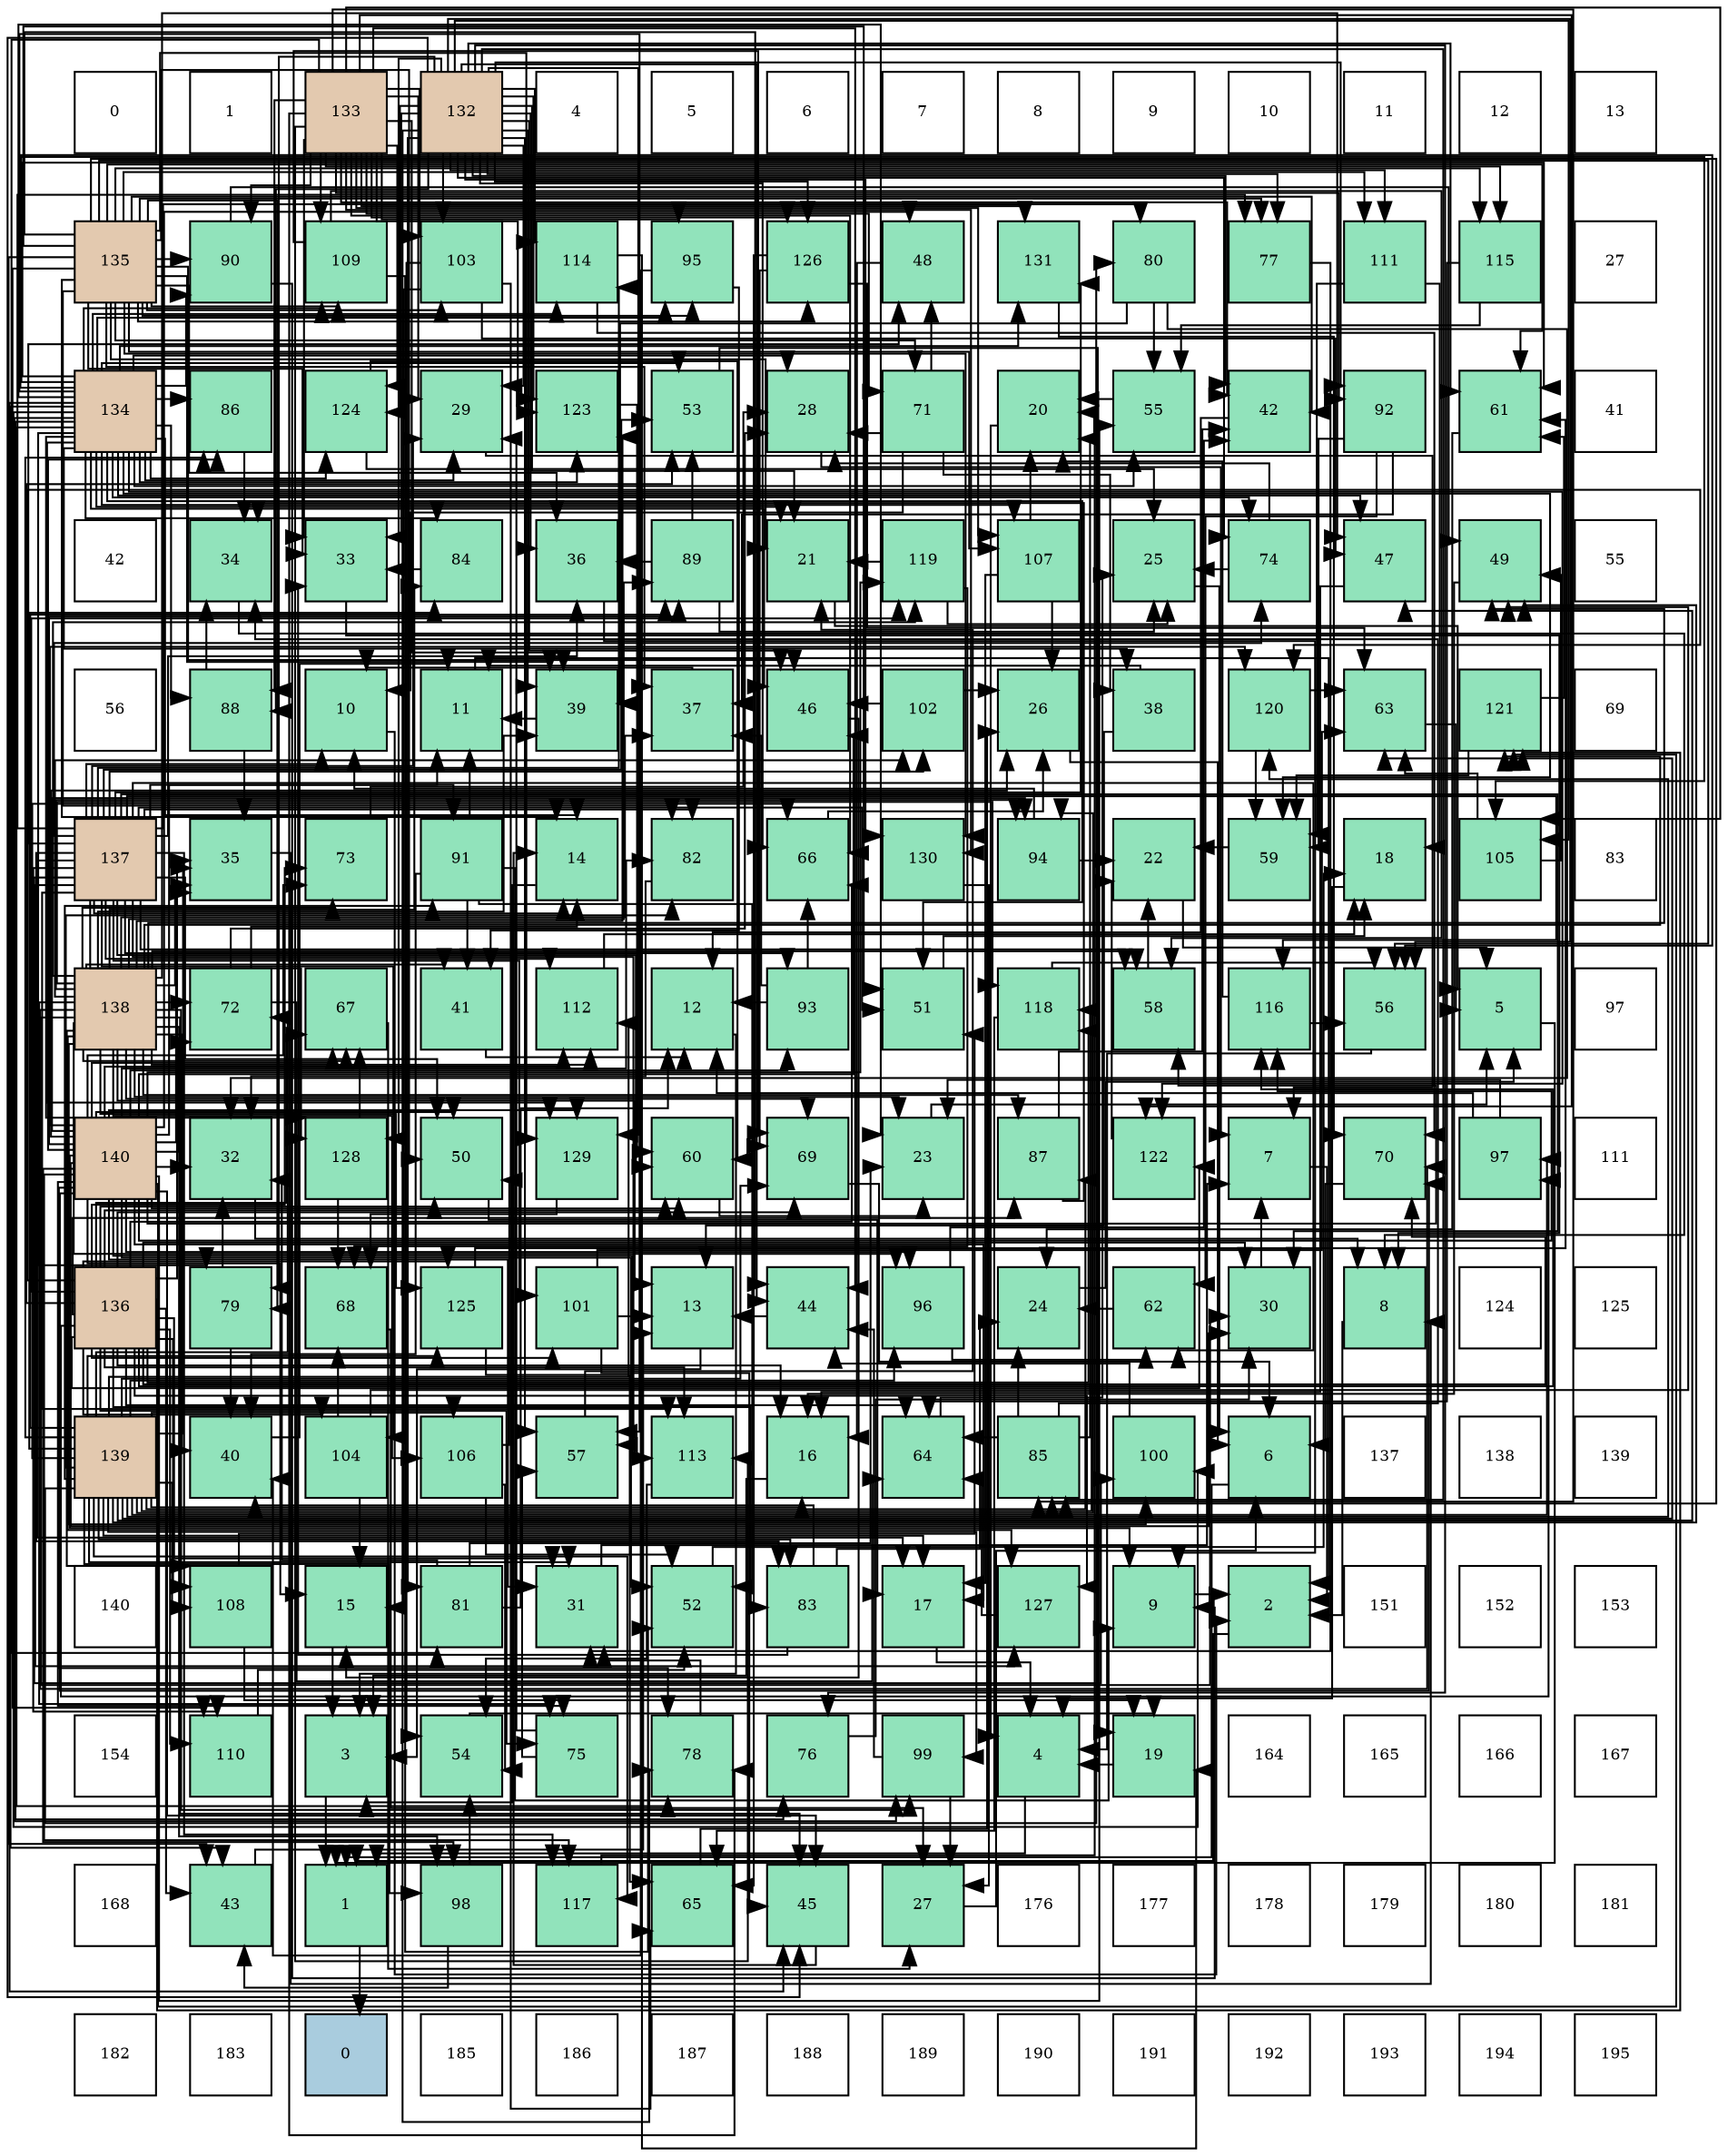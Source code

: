 digraph layout{
 rankdir=TB;
 splines=ortho;
 node [style=filled shape=square fixedsize=true width=0.6];
0[label="0", fontsize=8, fillcolor="#ffffff"];
1[label="1", fontsize=8, fillcolor="#ffffff"];
2[label="133", fontsize=8, fillcolor="#e3c9af"];
3[label="132", fontsize=8, fillcolor="#e3c9af"];
4[label="4", fontsize=8, fillcolor="#ffffff"];
5[label="5", fontsize=8, fillcolor="#ffffff"];
6[label="6", fontsize=8, fillcolor="#ffffff"];
7[label="7", fontsize=8, fillcolor="#ffffff"];
8[label="8", fontsize=8, fillcolor="#ffffff"];
9[label="9", fontsize=8, fillcolor="#ffffff"];
10[label="10", fontsize=8, fillcolor="#ffffff"];
11[label="11", fontsize=8, fillcolor="#ffffff"];
12[label="12", fontsize=8, fillcolor="#ffffff"];
13[label="13", fontsize=8, fillcolor="#ffffff"];
14[label="135", fontsize=8, fillcolor="#e3c9af"];
15[label="90", fontsize=8, fillcolor="#91e3bb"];
16[label="109", fontsize=8, fillcolor="#91e3bb"];
17[label="103", fontsize=8, fillcolor="#91e3bb"];
18[label="114", fontsize=8, fillcolor="#91e3bb"];
19[label="95", fontsize=8, fillcolor="#91e3bb"];
20[label="126", fontsize=8, fillcolor="#91e3bb"];
21[label="48", fontsize=8, fillcolor="#91e3bb"];
22[label="131", fontsize=8, fillcolor="#91e3bb"];
23[label="80", fontsize=8, fillcolor="#91e3bb"];
24[label="77", fontsize=8, fillcolor="#91e3bb"];
25[label="111", fontsize=8, fillcolor="#91e3bb"];
26[label="115", fontsize=8, fillcolor="#91e3bb"];
27[label="27", fontsize=8, fillcolor="#ffffff"];
28[label="134", fontsize=8, fillcolor="#e3c9af"];
29[label="86", fontsize=8, fillcolor="#91e3bb"];
30[label="124", fontsize=8, fillcolor="#91e3bb"];
31[label="29", fontsize=8, fillcolor="#91e3bb"];
32[label="123", fontsize=8, fillcolor="#91e3bb"];
33[label="53", fontsize=8, fillcolor="#91e3bb"];
34[label="28", fontsize=8, fillcolor="#91e3bb"];
35[label="71", fontsize=8, fillcolor="#91e3bb"];
36[label="20", fontsize=8, fillcolor="#91e3bb"];
37[label="55", fontsize=8, fillcolor="#91e3bb"];
38[label="42", fontsize=8, fillcolor="#91e3bb"];
39[label="92", fontsize=8, fillcolor="#91e3bb"];
40[label="61", fontsize=8, fillcolor="#91e3bb"];
41[label="41", fontsize=8, fillcolor="#ffffff"];
42[label="42", fontsize=8, fillcolor="#ffffff"];
43[label="34", fontsize=8, fillcolor="#91e3bb"];
44[label="33", fontsize=8, fillcolor="#91e3bb"];
45[label="84", fontsize=8, fillcolor="#91e3bb"];
46[label="36", fontsize=8, fillcolor="#91e3bb"];
47[label="89", fontsize=8, fillcolor="#91e3bb"];
48[label="21", fontsize=8, fillcolor="#91e3bb"];
49[label="119", fontsize=8, fillcolor="#91e3bb"];
50[label="107", fontsize=8, fillcolor="#91e3bb"];
51[label="25", fontsize=8, fillcolor="#91e3bb"];
52[label="74", fontsize=8, fillcolor="#91e3bb"];
53[label="47", fontsize=8, fillcolor="#91e3bb"];
54[label="49", fontsize=8, fillcolor="#91e3bb"];
55[label="55", fontsize=8, fillcolor="#ffffff"];
56[label="56", fontsize=8, fillcolor="#ffffff"];
57[label="88", fontsize=8, fillcolor="#91e3bb"];
58[label="10", fontsize=8, fillcolor="#91e3bb"];
59[label="11", fontsize=8, fillcolor="#91e3bb"];
60[label="39", fontsize=8, fillcolor="#91e3bb"];
61[label="37", fontsize=8, fillcolor="#91e3bb"];
62[label="46", fontsize=8, fillcolor="#91e3bb"];
63[label="102", fontsize=8, fillcolor="#91e3bb"];
64[label="26", fontsize=8, fillcolor="#91e3bb"];
65[label="38", fontsize=8, fillcolor="#91e3bb"];
66[label="120", fontsize=8, fillcolor="#91e3bb"];
67[label="63", fontsize=8, fillcolor="#91e3bb"];
68[label="121", fontsize=8, fillcolor="#91e3bb"];
69[label="69", fontsize=8, fillcolor="#ffffff"];
70[label="137", fontsize=8, fillcolor="#e3c9af"];
71[label="35", fontsize=8, fillcolor="#91e3bb"];
72[label="73", fontsize=8, fillcolor="#91e3bb"];
73[label="91", fontsize=8, fillcolor="#91e3bb"];
74[label="14", fontsize=8, fillcolor="#91e3bb"];
75[label="82", fontsize=8, fillcolor="#91e3bb"];
76[label="66", fontsize=8, fillcolor="#91e3bb"];
77[label="130", fontsize=8, fillcolor="#91e3bb"];
78[label="94", fontsize=8, fillcolor="#91e3bb"];
79[label="22", fontsize=8, fillcolor="#91e3bb"];
80[label="59", fontsize=8, fillcolor="#91e3bb"];
81[label="18", fontsize=8, fillcolor="#91e3bb"];
82[label="105", fontsize=8, fillcolor="#91e3bb"];
83[label="83", fontsize=8, fillcolor="#ffffff"];
84[label="138", fontsize=8, fillcolor="#e3c9af"];
85[label="72", fontsize=8, fillcolor="#91e3bb"];
86[label="67", fontsize=8, fillcolor="#91e3bb"];
87[label="41", fontsize=8, fillcolor="#91e3bb"];
88[label="112", fontsize=8, fillcolor="#91e3bb"];
89[label="12", fontsize=8, fillcolor="#91e3bb"];
90[label="93", fontsize=8, fillcolor="#91e3bb"];
91[label="51", fontsize=8, fillcolor="#91e3bb"];
92[label="118", fontsize=8, fillcolor="#91e3bb"];
93[label="58", fontsize=8, fillcolor="#91e3bb"];
94[label="116", fontsize=8, fillcolor="#91e3bb"];
95[label="56", fontsize=8, fillcolor="#91e3bb"];
96[label="5", fontsize=8, fillcolor="#91e3bb"];
97[label="97", fontsize=8, fillcolor="#ffffff"];
98[label="140", fontsize=8, fillcolor="#e3c9af"];
99[label="32", fontsize=8, fillcolor="#91e3bb"];
100[label="128", fontsize=8, fillcolor="#91e3bb"];
101[label="50", fontsize=8, fillcolor="#91e3bb"];
102[label="129", fontsize=8, fillcolor="#91e3bb"];
103[label="60", fontsize=8, fillcolor="#91e3bb"];
104[label="69", fontsize=8, fillcolor="#91e3bb"];
105[label="23", fontsize=8, fillcolor="#91e3bb"];
106[label="87", fontsize=8, fillcolor="#91e3bb"];
107[label="122", fontsize=8, fillcolor="#91e3bb"];
108[label="7", fontsize=8, fillcolor="#91e3bb"];
109[label="70", fontsize=8, fillcolor="#91e3bb"];
110[label="97", fontsize=8, fillcolor="#91e3bb"];
111[label="111", fontsize=8, fillcolor="#ffffff"];
112[label="136", fontsize=8, fillcolor="#e3c9af"];
113[label="79", fontsize=8, fillcolor="#91e3bb"];
114[label="68", fontsize=8, fillcolor="#91e3bb"];
115[label="125", fontsize=8, fillcolor="#91e3bb"];
116[label="101", fontsize=8, fillcolor="#91e3bb"];
117[label="13", fontsize=8, fillcolor="#91e3bb"];
118[label="44", fontsize=8, fillcolor="#91e3bb"];
119[label="96", fontsize=8, fillcolor="#91e3bb"];
120[label="24", fontsize=8, fillcolor="#91e3bb"];
121[label="62", fontsize=8, fillcolor="#91e3bb"];
122[label="30", fontsize=8, fillcolor="#91e3bb"];
123[label="8", fontsize=8, fillcolor="#91e3bb"];
124[label="124", fontsize=8, fillcolor="#ffffff"];
125[label="125", fontsize=8, fillcolor="#ffffff"];
126[label="139", fontsize=8, fillcolor="#e3c9af"];
127[label="40", fontsize=8, fillcolor="#91e3bb"];
128[label="104", fontsize=8, fillcolor="#91e3bb"];
129[label="106", fontsize=8, fillcolor="#91e3bb"];
130[label="57", fontsize=8, fillcolor="#91e3bb"];
131[label="113", fontsize=8, fillcolor="#91e3bb"];
132[label="16", fontsize=8, fillcolor="#91e3bb"];
133[label="64", fontsize=8, fillcolor="#91e3bb"];
134[label="85", fontsize=8, fillcolor="#91e3bb"];
135[label="100", fontsize=8, fillcolor="#91e3bb"];
136[label="6", fontsize=8, fillcolor="#91e3bb"];
137[label="137", fontsize=8, fillcolor="#ffffff"];
138[label="138", fontsize=8, fillcolor="#ffffff"];
139[label="139", fontsize=8, fillcolor="#ffffff"];
140[label="140", fontsize=8, fillcolor="#ffffff"];
141[label="108", fontsize=8, fillcolor="#91e3bb"];
142[label="15", fontsize=8, fillcolor="#91e3bb"];
143[label="81", fontsize=8, fillcolor="#91e3bb"];
144[label="31", fontsize=8, fillcolor="#91e3bb"];
145[label="52", fontsize=8, fillcolor="#91e3bb"];
146[label="83", fontsize=8, fillcolor="#91e3bb"];
147[label="17", fontsize=8, fillcolor="#91e3bb"];
148[label="127", fontsize=8, fillcolor="#91e3bb"];
149[label="9", fontsize=8, fillcolor="#91e3bb"];
150[label="2", fontsize=8, fillcolor="#91e3bb"];
151[label="151", fontsize=8, fillcolor="#ffffff"];
152[label="152", fontsize=8, fillcolor="#ffffff"];
153[label="153", fontsize=8, fillcolor="#ffffff"];
154[label="154", fontsize=8, fillcolor="#ffffff"];
155[label="110", fontsize=8, fillcolor="#91e3bb"];
156[label="3", fontsize=8, fillcolor="#91e3bb"];
157[label="54", fontsize=8, fillcolor="#91e3bb"];
158[label="75", fontsize=8, fillcolor="#91e3bb"];
159[label="78", fontsize=8, fillcolor="#91e3bb"];
160[label="76", fontsize=8, fillcolor="#91e3bb"];
161[label="99", fontsize=8, fillcolor="#91e3bb"];
162[label="4", fontsize=8, fillcolor="#91e3bb"];
163[label="19", fontsize=8, fillcolor="#91e3bb"];
164[label="164", fontsize=8, fillcolor="#ffffff"];
165[label="165", fontsize=8, fillcolor="#ffffff"];
166[label="166", fontsize=8, fillcolor="#ffffff"];
167[label="167", fontsize=8, fillcolor="#ffffff"];
168[label="168", fontsize=8, fillcolor="#ffffff"];
169[label="43", fontsize=8, fillcolor="#91e3bb"];
170[label="1", fontsize=8, fillcolor="#91e3bb"];
171[label="98", fontsize=8, fillcolor="#91e3bb"];
172[label="117", fontsize=8, fillcolor="#91e3bb"];
173[label="65", fontsize=8, fillcolor="#91e3bb"];
174[label="45", fontsize=8, fillcolor="#91e3bb"];
175[label="27", fontsize=8, fillcolor="#91e3bb"];
176[label="176", fontsize=8, fillcolor="#ffffff"];
177[label="177", fontsize=8, fillcolor="#ffffff"];
178[label="178", fontsize=8, fillcolor="#ffffff"];
179[label="179", fontsize=8, fillcolor="#ffffff"];
180[label="180", fontsize=8, fillcolor="#ffffff"];
181[label="181", fontsize=8, fillcolor="#ffffff"];
182[label="182", fontsize=8, fillcolor="#ffffff"];
183[label="183", fontsize=8, fillcolor="#ffffff"];
184[label="0", fontsize=8, fillcolor="#a9ccde"];
185[label="185", fontsize=8, fillcolor="#ffffff"];
186[label="186", fontsize=8, fillcolor="#ffffff"];
187[label="187", fontsize=8, fillcolor="#ffffff"];
188[label="188", fontsize=8, fillcolor="#ffffff"];
189[label="189", fontsize=8, fillcolor="#ffffff"];
190[label="190", fontsize=8, fillcolor="#ffffff"];
191[label="191", fontsize=8, fillcolor="#ffffff"];
192[label="192", fontsize=8, fillcolor="#ffffff"];
193[label="193", fontsize=8, fillcolor="#ffffff"];
194[label="194", fontsize=8, fillcolor="#ffffff"];
195[label="195", fontsize=8, fillcolor="#ffffff"];
edge [constraint=false, style=vis];170 -> 184;
150 -> 170;
156 -> 170;
162 -> 170;
96 -> 170;
136 -> 170;
108 -> 150;
123 -> 150;
149 -> 150;
58 -> 150;
59 -> 150;
89 -> 156;
117 -> 156;
74 -> 156;
142 -> 156;
132 -> 156;
147 -> 162;
81 -> 162;
163 -> 162;
36 -> 162;
48 -> 96;
79 -> 96;
105 -> 96;
120 -> 96;
51 -> 136;
64 -> 136;
175 -> 136;
34 -> 108;
31 -> 108;
122 -> 108;
144 -> 108;
99 -> 123;
44 -> 123;
43 -> 123;
71 -> 123;
46 -> 149;
61 -> 58;
65 -> 59;
65 -> 117;
60 -> 59;
127 -> 59;
87 -> 89;
38 -> 89;
169 -> 117;
118 -> 117;
174 -> 74;
62 -> 142;
53 -> 132;
21 -> 132;
54 -> 132;
101 -> 147;
91 -> 81;
145 -> 81;
33 -> 163;
157 -> 163;
37 -> 36;
95 -> 162;
130 -> 48;
93 -> 79;
80 -> 79;
103 -> 105;
40 -> 120;
121 -> 120;
67 -> 96;
133 -> 51;
173 -> 64;
76 -> 64;
86 -> 175;
114 -> 175;
104 -> 136;
109 -> 136;
35 -> 58;
35 -> 34;
35 -> 65;
35 -> 21;
85 -> 74;
85 -> 34;
85 -> 133;
72 -> 34;
52 -> 51;
52 -> 34;
158 -> 31;
158 -> 130;
160 -> 122;
24 -> 144;
159 -> 144;
113 -> 99;
113 -> 127;
23 -> 99;
23 -> 60;
23 -> 37;
143 -> 89;
143 -> 105;
143 -> 99;
75 -> 99;
146 -> 120;
146 -> 44;
146 -> 127;
45 -> 44;
134 -> 36;
134 -> 120;
134 -> 43;
134 -> 133;
29 -> 43;
106 -> 43;
106 -> 38;
57 -> 43;
57 -> 71;
47 -> 51;
47 -> 46;
47 -> 33;
15 -> 149;
15 -> 54;
73 -> 149;
73 -> 59;
73 -> 127;
73 -> 87;
73 -> 145;
39 -> 61;
39 -> 80;
39 -> 121;
90 -> 89;
90 -> 61;
90 -> 76;
78 -> 58;
78 -> 79;
19 -> 127;
19 -> 87;
119 -> 38;
119 -> 121;
110 -> 89;
110 -> 105;
171 -> 169;
171 -> 157;
161 -> 175;
161 -> 118;
135 -> 118;
116 -> 117;
116 -> 174;
116 -> 67;
63 -> 64;
63 -> 62;
17 -> 142;
17 -> 53;
17 -> 157;
17 -> 173;
128 -> 142;
128 -> 54;
128 -> 114;
82 -> 54;
82 -> 67;
129 -> 101;
129 -> 145;
129 -> 157;
50 -> 147;
50 -> 36;
50 -> 64;
141 -> 163;
141 -> 91;
16 -> 145;
16 -> 93;
16 -> 104;
155 -> 145;
25 -> 81;
25 -> 80;
88 -> 81;
131 -> 157;
18 -> 163;
18 -> 109;
26 -> 37;
26 -> 133;
94 -> 36;
94 -> 95;
172 -> 36;
92 -> 95;
92 -> 173;
49 -> 48;
49 -> 51;
49 -> 114;
66 -> 80;
66 -> 67;
68 -> 80;
68 -> 40;
107 -> 79;
32 -> 103;
30 -> 51;
30 -> 103;
115 -> 40;
115 -> 173;
20 -> 67;
20 -> 173;
20 -> 104;
148 -> 133;
100 -> 86;
100 -> 114;
102 -> 114;
77 -> 175;
22 -> 109;
3 -> 48;
3 -> 31;
3 -> 44;
3 -> 46;
3 -> 60;
3 -> 38;
3 -> 118;
3 -> 174;
3 -> 62;
3 -> 95;
3 -> 130;
3 -> 40;
3 -> 76;
3 -> 52;
3 -> 160;
3 -> 24;
3 -> 159;
3 -> 113;
3 -> 143;
3 -> 134;
3 -> 57;
3 -> 39;
3 -> 17;
3 -> 82;
3 -> 25;
3 -> 18;
3 -> 32;
3 -> 30;
3 -> 20;
3 -> 100;
3 -> 102;
3 -> 77;
2 -> 31;
2 -> 44;
2 -> 60;
2 -> 38;
2 -> 118;
2 -> 76;
2 -> 35;
2 -> 159;
2 -> 143;
2 -> 134;
2 -> 57;
2 -> 15;
2 -> 39;
2 -> 19;
2 -> 17;
2 -> 82;
2 -> 50;
2 -> 16;
2 -> 131;
2 -> 26;
2 -> 107;
2 -> 32;
2 -> 30;
2 -> 20;
2 -> 77;
2 -> 22;
28 -> 74;
28 -> 48;
28 -> 105;
28 -> 34;
28 -> 31;
28 -> 65;
28 -> 169;
28 -> 174;
28 -> 62;
28 -> 53;
28 -> 91;
28 -> 33;
28 -> 37;
28 -> 95;
28 -> 130;
28 -> 80;
28 -> 40;
28 -> 52;
28 -> 160;
28 -> 159;
28 -> 113;
28 -> 45;
28 -> 29;
28 -> 57;
28 -> 15;
28 -> 19;
28 -> 161;
28 -> 135;
28 -> 82;
28 -> 50;
28 -> 16;
28 -> 18;
28 -> 107;
28 -> 32;
28 -> 30;
28 -> 100;
28 -> 102;
28 -> 22;
14 -> 74;
14 -> 48;
14 -> 44;
14 -> 46;
14 -> 61;
14 -> 60;
14 -> 38;
14 -> 169;
14 -> 118;
14 -> 62;
14 -> 101;
14 -> 91;
14 -> 95;
14 -> 40;
14 -> 35;
14 -> 24;
14 -> 113;
14 -> 75;
14 -> 134;
14 -> 15;
14 -> 19;
14 -> 17;
14 -> 50;
14 -> 16;
14 -> 155;
14 -> 25;
14 -> 26;
14 -> 20;
14 -> 102;
14 -> 77;
112 -> 132;
112 -> 122;
112 -> 144;
112 -> 71;
112 -> 169;
112 -> 101;
112 -> 33;
112 -> 103;
112 -> 133;
112 -> 76;
112 -> 86;
112 -> 104;
112 -> 109;
112 -> 72;
112 -> 158;
112 -> 146;
112 -> 106;
112 -> 110;
112 -> 116;
112 -> 128;
112 -> 141;
112 -> 155;
112 -> 131;
112 -> 94;
112 -> 92;
112 -> 49;
112 -> 66;
112 -> 68;
112 -> 107;
112 -> 115;
112 -> 148;
70 -> 58;
70 -> 74;
70 -> 147;
70 -> 31;
70 -> 122;
70 -> 46;
70 -> 21;
70 -> 101;
70 -> 91;
70 -> 33;
70 -> 130;
70 -> 93;
70 -> 103;
70 -> 121;
70 -> 52;
70 -> 24;
70 -> 23;
70 -> 75;
70 -> 146;
70 -> 73;
70 -> 90;
70 -> 135;
70 -> 116;
70 -> 63;
70 -> 128;
70 -> 155;
70 -> 88;
70 -> 131;
70 -> 18;
70 -> 94;
70 -> 172;
70 -> 148;
70 -> 100;
70 -> 22;
84 -> 117;
84 -> 105;
84 -> 122;
84 -> 71;
84 -> 61;
84 -> 60;
84 -> 127;
84 -> 87;
84 -> 174;
84 -> 53;
84 -> 54;
84 -> 93;
84 -> 86;
84 -> 104;
84 -> 109;
84 -> 85;
84 -> 72;
84 -> 158;
84 -> 45;
84 -> 106;
84 -> 47;
84 -> 78;
84 -> 119;
84 -> 171;
84 -> 161;
84 -> 135;
84 -> 63;
84 -> 129;
84 -> 141;
84 -> 88;
84 -> 92;
84 -> 49;
84 -> 68;
84 -> 32;
84 -> 115;
84 -> 148;
126 -> 132;
126 -> 147;
126 -> 144;
126 -> 71;
126 -> 53;
126 -> 54;
126 -> 67;
126 -> 76;
126 -> 104;
126 -> 85;
126 -> 23;
126 -> 75;
126 -> 146;
126 -> 45;
126 -> 29;
126 -> 106;
126 -> 47;
126 -> 73;
126 -> 78;
126 -> 119;
126 -> 110;
126 -> 171;
126 -> 161;
126 -> 129;
126 -> 141;
126 -> 88;
126 -> 172;
126 -> 92;
126 -> 66;
126 -> 115;
98 -> 149;
98 -> 59;
98 -> 142;
98 -> 147;
98 -> 64;
98 -> 122;
98 -> 144;
98 -> 99;
98 -> 71;
98 -> 174;
98 -> 62;
98 -> 21;
98 -> 101;
98 -> 145;
98 -> 37;
98 -> 93;
98 -> 103;
98 -> 86;
98 -> 109;
98 -> 85;
98 -> 72;
98 -> 158;
98 -> 159;
98 -> 75;
98 -> 29;
98 -> 47;
98 -> 90;
98 -> 78;
98 -> 119;
98 -> 171;
98 -> 88;
98 -> 131;
98 -> 94;
98 -> 172;
98 -> 49;
98 -> 66;
98 -> 68;
98 -> 102;
edge [constraint=true, style=invis];
0 -> 14 -> 28 -> 42 -> 56 -> 70 -> 84 -> 98 -> 112 -> 126 -> 140 -> 154 -> 168 -> 182;
1 -> 15 -> 29 -> 43 -> 57 -> 71 -> 85 -> 99 -> 113 -> 127 -> 141 -> 155 -> 169 -> 183;
2 -> 16 -> 30 -> 44 -> 58 -> 72 -> 86 -> 100 -> 114 -> 128 -> 142 -> 156 -> 170 -> 184;
3 -> 17 -> 31 -> 45 -> 59 -> 73 -> 87 -> 101 -> 115 -> 129 -> 143 -> 157 -> 171 -> 185;
4 -> 18 -> 32 -> 46 -> 60 -> 74 -> 88 -> 102 -> 116 -> 130 -> 144 -> 158 -> 172 -> 186;
5 -> 19 -> 33 -> 47 -> 61 -> 75 -> 89 -> 103 -> 117 -> 131 -> 145 -> 159 -> 173 -> 187;
6 -> 20 -> 34 -> 48 -> 62 -> 76 -> 90 -> 104 -> 118 -> 132 -> 146 -> 160 -> 174 -> 188;
7 -> 21 -> 35 -> 49 -> 63 -> 77 -> 91 -> 105 -> 119 -> 133 -> 147 -> 161 -> 175 -> 189;
8 -> 22 -> 36 -> 50 -> 64 -> 78 -> 92 -> 106 -> 120 -> 134 -> 148 -> 162 -> 176 -> 190;
9 -> 23 -> 37 -> 51 -> 65 -> 79 -> 93 -> 107 -> 121 -> 135 -> 149 -> 163 -> 177 -> 191;
10 -> 24 -> 38 -> 52 -> 66 -> 80 -> 94 -> 108 -> 122 -> 136 -> 150 -> 164 -> 178 -> 192;
11 -> 25 -> 39 -> 53 -> 67 -> 81 -> 95 -> 109 -> 123 -> 137 -> 151 -> 165 -> 179 -> 193;
12 -> 26 -> 40 -> 54 -> 68 -> 82 -> 96 -> 110 -> 124 -> 138 -> 152 -> 166 -> 180 -> 194;
13 -> 27 -> 41 -> 55 -> 69 -> 83 -> 97 -> 111 -> 125 -> 139 -> 153 -> 167 -> 181 -> 195;
rank = same {0 -> 1 -> 2 -> 3 -> 4 -> 5 -> 6 -> 7 -> 8 -> 9 -> 10 -> 11 -> 12 -> 13};
rank = same {14 -> 15 -> 16 -> 17 -> 18 -> 19 -> 20 -> 21 -> 22 -> 23 -> 24 -> 25 -> 26 -> 27};
rank = same {28 -> 29 -> 30 -> 31 -> 32 -> 33 -> 34 -> 35 -> 36 -> 37 -> 38 -> 39 -> 40 -> 41};
rank = same {42 -> 43 -> 44 -> 45 -> 46 -> 47 -> 48 -> 49 -> 50 -> 51 -> 52 -> 53 -> 54 -> 55};
rank = same {56 -> 57 -> 58 -> 59 -> 60 -> 61 -> 62 -> 63 -> 64 -> 65 -> 66 -> 67 -> 68 -> 69};
rank = same {70 -> 71 -> 72 -> 73 -> 74 -> 75 -> 76 -> 77 -> 78 -> 79 -> 80 -> 81 -> 82 -> 83};
rank = same {84 -> 85 -> 86 -> 87 -> 88 -> 89 -> 90 -> 91 -> 92 -> 93 -> 94 -> 95 -> 96 -> 97};
rank = same {98 -> 99 -> 100 -> 101 -> 102 -> 103 -> 104 -> 105 -> 106 -> 107 -> 108 -> 109 -> 110 -> 111};
rank = same {112 -> 113 -> 114 -> 115 -> 116 -> 117 -> 118 -> 119 -> 120 -> 121 -> 122 -> 123 -> 124 -> 125};
rank = same {126 -> 127 -> 128 -> 129 -> 130 -> 131 -> 132 -> 133 -> 134 -> 135 -> 136 -> 137 -> 138 -> 139};
rank = same {140 -> 141 -> 142 -> 143 -> 144 -> 145 -> 146 -> 147 -> 148 -> 149 -> 150 -> 151 -> 152 -> 153};
rank = same {154 -> 155 -> 156 -> 157 -> 158 -> 159 -> 160 -> 161 -> 162 -> 163 -> 164 -> 165 -> 166 -> 167};
rank = same {168 -> 169 -> 170 -> 171 -> 172 -> 173 -> 174 -> 175 -> 176 -> 177 -> 178 -> 179 -> 180 -> 181};
rank = same {182 -> 183 -> 184 -> 185 -> 186 -> 187 -> 188 -> 189 -> 190 -> 191 -> 192 -> 193 -> 194 -> 195};
}